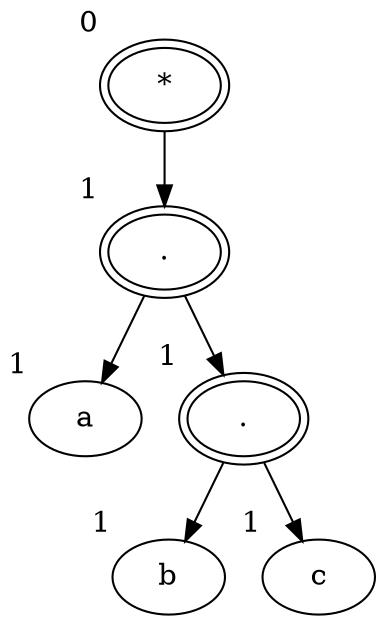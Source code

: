 digraph {
  94075787416352[label="*" xlabel="0" peripheries="2"]
  94075787415968[label="." xlabel="1" peripheries="2"]
  94075787416352  ->  94075787415968
  94075787415920[label="a" xlabel="1" peripheries="1"]
  94075787415968  ->  94075787415920
  94075787416192[label="." xlabel="1" peripheries="2"]
  94075787415968  ->  94075787416192
  94075787415872[label="b" xlabel="1" peripheries="1"]
  94075787416192  ->  94075787415872
  94075787416272[label="c" xlabel="1" peripheries="1"]
  94075787416192  ->  94075787416272
}
